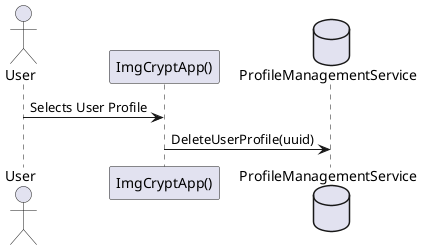@startuml
actor User
participant "ImgCryptApp()" as gui
database ProfileManagementService as db

User->gui: Selects User Profile

gui->db: DeleteUserProfile(uuid)
@enduml